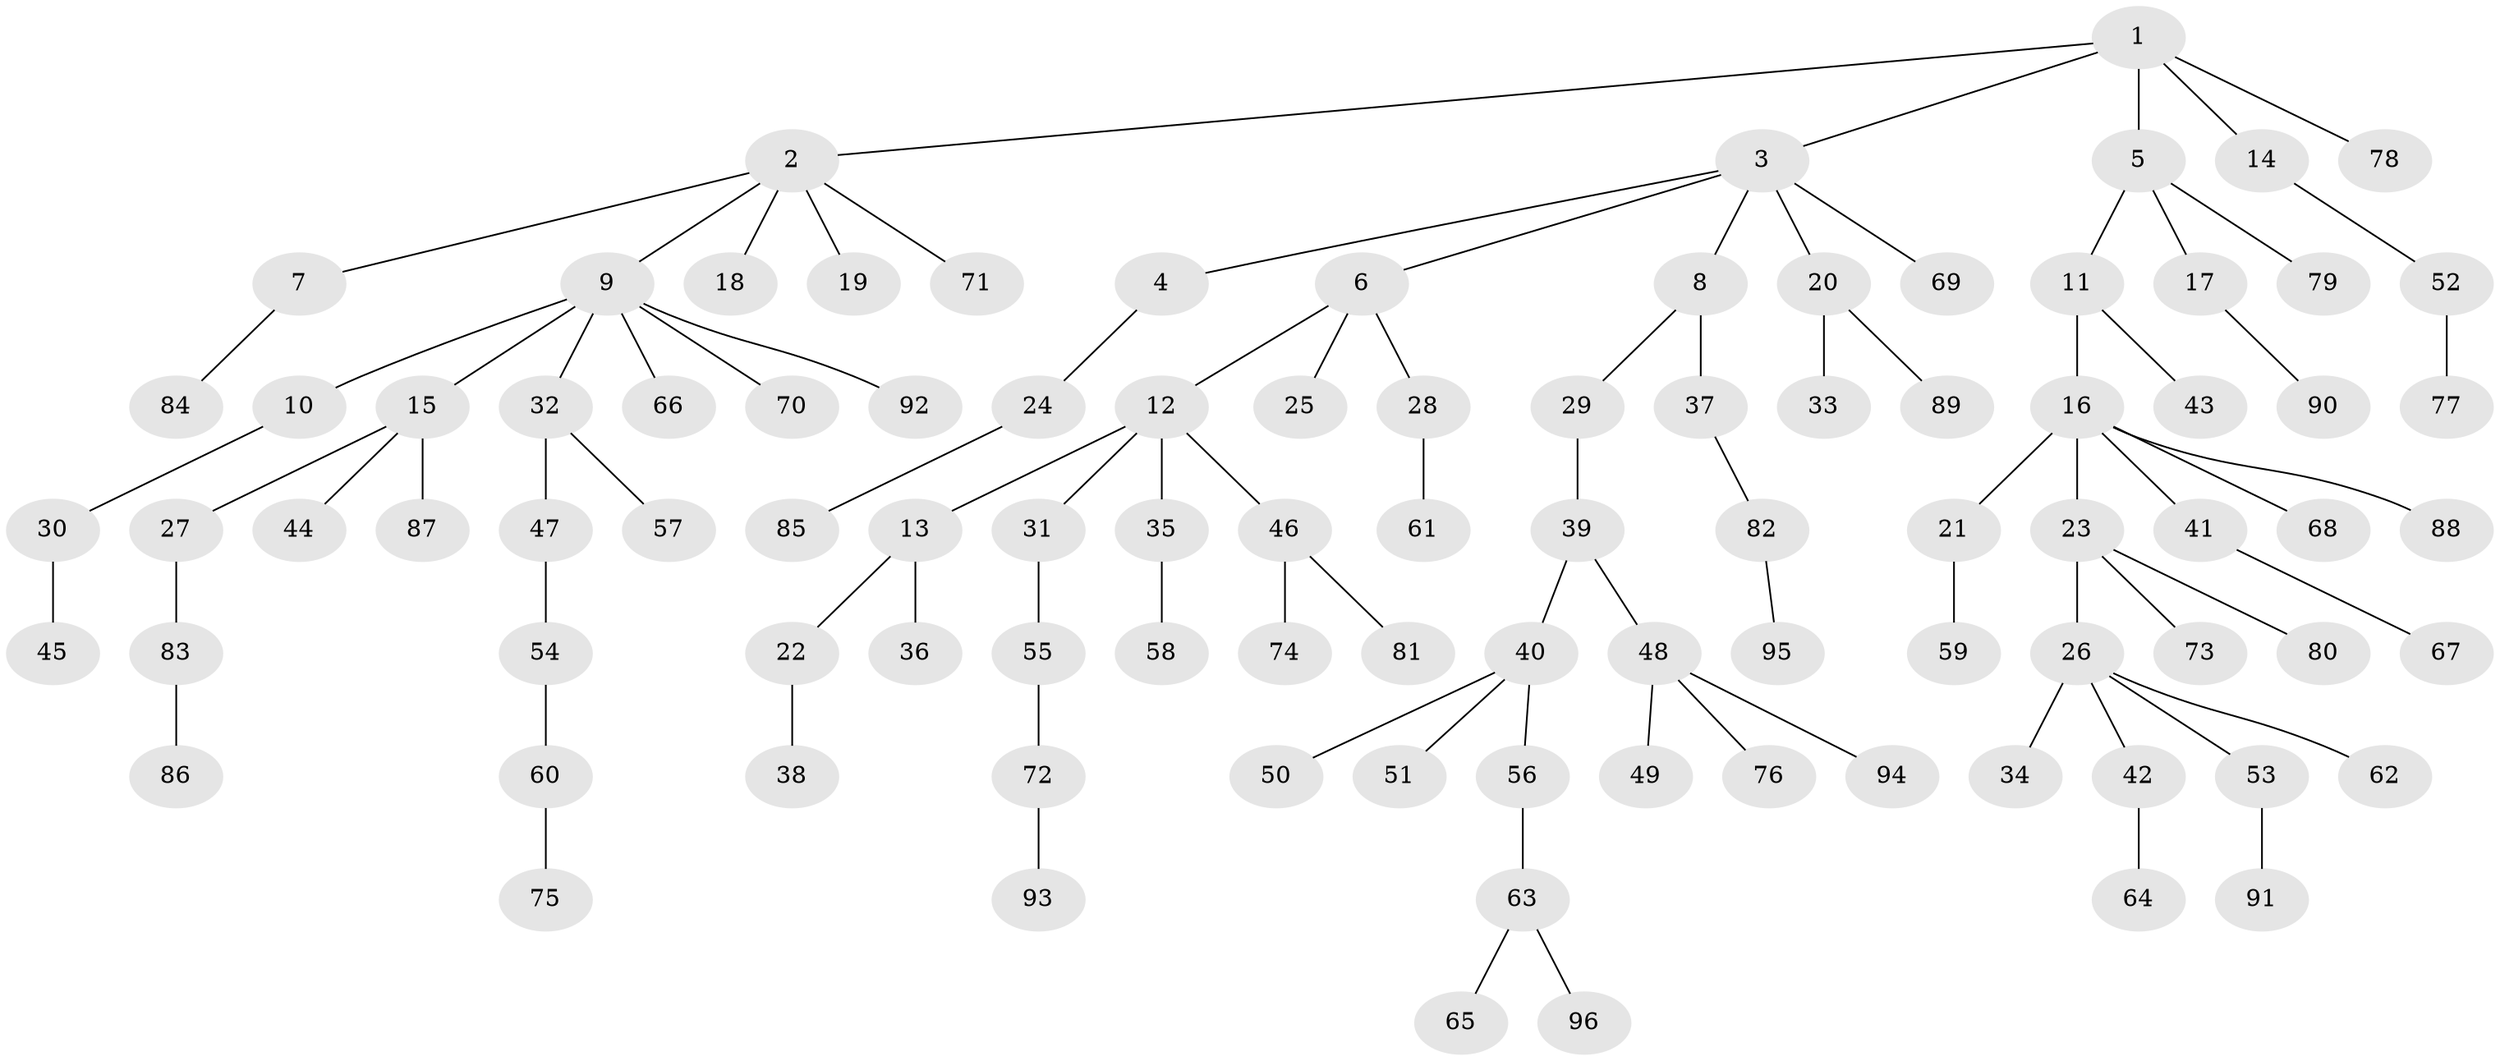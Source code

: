 // Generated by graph-tools (version 1.1) at 2025/02/03/09/25 03:02:28]
// undirected, 96 vertices, 95 edges
graph export_dot {
graph [start="1"]
  node [color=gray90,style=filled];
  1;
  2;
  3;
  4;
  5;
  6;
  7;
  8;
  9;
  10;
  11;
  12;
  13;
  14;
  15;
  16;
  17;
  18;
  19;
  20;
  21;
  22;
  23;
  24;
  25;
  26;
  27;
  28;
  29;
  30;
  31;
  32;
  33;
  34;
  35;
  36;
  37;
  38;
  39;
  40;
  41;
  42;
  43;
  44;
  45;
  46;
  47;
  48;
  49;
  50;
  51;
  52;
  53;
  54;
  55;
  56;
  57;
  58;
  59;
  60;
  61;
  62;
  63;
  64;
  65;
  66;
  67;
  68;
  69;
  70;
  71;
  72;
  73;
  74;
  75;
  76;
  77;
  78;
  79;
  80;
  81;
  82;
  83;
  84;
  85;
  86;
  87;
  88;
  89;
  90;
  91;
  92;
  93;
  94;
  95;
  96;
  1 -- 2;
  1 -- 3;
  1 -- 5;
  1 -- 14;
  1 -- 78;
  2 -- 7;
  2 -- 9;
  2 -- 18;
  2 -- 19;
  2 -- 71;
  3 -- 4;
  3 -- 6;
  3 -- 8;
  3 -- 20;
  3 -- 69;
  4 -- 24;
  5 -- 11;
  5 -- 17;
  5 -- 79;
  6 -- 12;
  6 -- 25;
  6 -- 28;
  7 -- 84;
  8 -- 29;
  8 -- 37;
  9 -- 10;
  9 -- 15;
  9 -- 32;
  9 -- 66;
  9 -- 70;
  9 -- 92;
  10 -- 30;
  11 -- 16;
  11 -- 43;
  12 -- 13;
  12 -- 31;
  12 -- 35;
  12 -- 46;
  13 -- 22;
  13 -- 36;
  14 -- 52;
  15 -- 27;
  15 -- 44;
  15 -- 87;
  16 -- 21;
  16 -- 23;
  16 -- 41;
  16 -- 68;
  16 -- 88;
  17 -- 90;
  20 -- 33;
  20 -- 89;
  21 -- 59;
  22 -- 38;
  23 -- 26;
  23 -- 73;
  23 -- 80;
  24 -- 85;
  26 -- 34;
  26 -- 42;
  26 -- 53;
  26 -- 62;
  27 -- 83;
  28 -- 61;
  29 -- 39;
  30 -- 45;
  31 -- 55;
  32 -- 47;
  32 -- 57;
  35 -- 58;
  37 -- 82;
  39 -- 40;
  39 -- 48;
  40 -- 50;
  40 -- 51;
  40 -- 56;
  41 -- 67;
  42 -- 64;
  46 -- 74;
  46 -- 81;
  47 -- 54;
  48 -- 49;
  48 -- 76;
  48 -- 94;
  52 -- 77;
  53 -- 91;
  54 -- 60;
  55 -- 72;
  56 -- 63;
  60 -- 75;
  63 -- 65;
  63 -- 96;
  72 -- 93;
  82 -- 95;
  83 -- 86;
}
